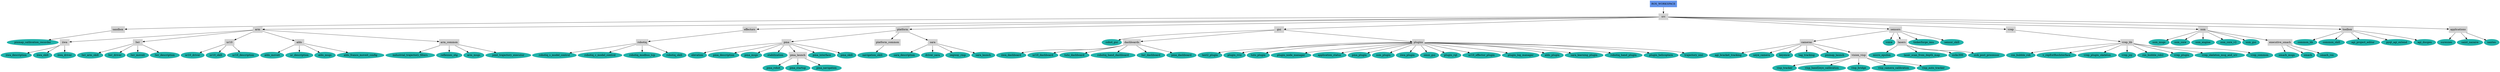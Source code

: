 digraph AgiWorksapce {
nodesep=0.1;
node [ shape=plaintext];
ROS_WORKSPACE [ shape=box style=filled color="#6495ED"];
src [ shape=box style=filled color="#D3D3D3"];
sandbox [ shape=box style=filled color="#D3D3D3"];
sandbox [ shape=box style=filled color="#D3D3D3"];
pixmap_calibration_recorder [ shape=ellipse style=filled color="#20B2AA"];
src [ shape=box style=filled color="#D3D3D3"];
arm [ shape=box style=filled color="#D3D3D3"];
arm [ shape=box style=filled color="#D3D3D3"];
iiwa [ shape=box style=filled color="#D3D3D3"];
iiwa [ shape=box style=filled color="#D3D3D3"];
iiwa_description [ shape=ellipse style=filled color="#20B2AA"];
iiwa [ shape=box style=filled color="#D3D3D3"];
iiwa_skill [ shape=ellipse style=filled color="#20B2AA"];
iiwa [ shape=box style=filled color="#D3D3D3"];
iiwa_driver [ shape=ellipse style=filled color="#20B2AA"];
arm [ shape=box style=filled color="#D3D3D3"];
lwr [ shape=box style=filled color="#D3D3D3"];
lwr [ shape=box style=filled color="#D3D3D3"];
lwr_arm_skill [ shape=ellipse style=filled color="#20B2AA"];
lwr [ shape=box style=filled color="#D3D3D3"];
lwr_driver [ shape=ellipse style=filled color="#20B2AA"];
lwr [ shape=box style=filled color="#D3D3D3"];
lwr_moveit [ shape=ellipse style=filled color="#20B2AA"];
lwr [ shape=box style=filled color="#D3D3D3"];
lwr_description [ shape=ellipse style=filled color="#20B2AA"];
arm [ shape=box style=filled color="#D3D3D3"];
ur10 [ shape=box style=filled color="#D3D3D3"];
ur10 [ shape=box style=filled color="#D3D3D3"];
ur10_driver [ shape=ellipse style=filled color="#20B2AA"];
ur10 [ shape=box style=filled color="#D3D3D3"];
ur10_skill [ shape=ellipse style=filled color="#20B2AA"];
ur10 [ shape=box style=filled color="#D3D3D3"];
ur10_description [ shape=ellipse style=filled color="#20B2AA"];
arm [ shape=box style=filled color="#D3D3D3"];
aldo [ shape=box style=filled color="#D3D3D3"];
aldo [ shape=box style=filled color="#D3D3D3"];
aldo_moveit [ shape=ellipse style=filled color="#20B2AA"];
aldo [ shape=box style=filled color="#D3D3D3"];
ur_description [ shape=ellipse style=filled color="#20B2AA"];
aldo [ shape=box style=filled color="#D3D3D3"];
aldo_msgs [ shape=ellipse style=filled color="#20B2AA"];
aldo [ shape=box style=filled color="#D3D3D3"];
aldo_franco_moveit_config [ shape=ellipse style=filled color="#20B2AA"];
arm [ shape=box style=filled color="#D3D3D3"];
arm_common [ shape=box style=filled color="#D3D3D3"];
arm_common [ shape=box style=filled color="#D3D3D3"];
industrial_trajectory_filters [ shape=ellipse style=filled color="#20B2AA"];
arm_common [ shape=box style=filled color="#D3D3D3"];
reflexxes_otg [ shape=ellipse style=filled color="#20B2AA"];
arm_common [ shape=box style=filled color="#D3D3D3"];
arm_msgs [ shape=ellipse style=filled color="#20B2AA"];
arm_common [ shape=box style=filled color="#D3D3D3"];
joint_trajectory_executor [ shape=ellipse style=filled color="#20B2AA"];
src [ shape=box style=filled color="#D3D3D3"];
effectors [ shape=box style=filled color="#D3D3D3"];
effectors [ shape=box style=filled color="#D3D3D3"];
robotiq [ shape=box style=filled color="#D3D3D3"];
robotiq [ shape=box style=filled color="#D3D3D3"];
robotiq_s_model_control [ shape=ellipse style=filled color="#20B2AA"];
robotiq [ shape=box style=filled color="#D3D3D3"];
robotiq_c_model_control [ shape=ellipse style=filled color="#20B2AA"];
robotiq [ shape=box style=filled color="#D3D3D3"];
robotiq_modbus_tcp [ shape=ellipse style=filled color="#20B2AA"];
robotiq [ shape=box style=filled color="#D3D3D3"];
robotiq_skill [ shape=ellipse style=filled color="#20B2AA"];
src [ shape=box style=filled color="#D3D3D3"];
platform [ shape=box style=filled color="#D3D3D3"];
platform [ shape=box style=filled color="#D3D3D3"];
pma [ shape=box style=filled color="#D3D3D3"];
pma [ shape=box style=filled color="#D3D3D3"];
elevation [ shape=ellipse style=filled color="#20B2AA"];
pma [ shape=box style=filled color="#D3D3D3"];
pma_description [ shape=ellipse style=filled color="#20B2AA"];
pma [ shape=box style=filled color="#D3D3D3"];
pma_msgs [ shape=ellipse style=filled color="#20B2AA"];
pma [ shape=box style=filled color="#D3D3D3"];
stabilization [ shape=ellipse style=filled color="#20B2AA"];
pma [ shape=box style=filled color="#D3D3D3"];
pma_launch [ shape=box style=filled color="#D3D3D3"];
pma_launch [ shape=box style=filled color="#D3D3D3"];
pma_robot [ shape=ellipse style=filled color="#20B2AA"];
pma_launch [ shape=box style=filled color="#D3D3D3"];
pma_startup [ shape=ellipse style=filled color="#20B2AA"];
pma_launch [ shape=box style=filled color="#D3D3D3"];
pma_navigation [ shape=ellipse style=filled color="#20B2AA"];
pma [ shape=box style=filled color="#D3D3D3"];
pma_interface [ shape=ellipse style=filled color="#20B2AA"];
pma [ shape=box style=filled color="#D3D3D3"];
pma_skill [ shape=ellipse style=filled color="#20B2AA"];
platform [ shape=box style=filled color="#D3D3D3"];
platform_common [ shape=box style=filled color="#D3D3D3"];
platform_common [ shape=box style=filled color="#D3D3D3"];
navigation_skill [ shape=ellipse style=filled color="#20B2AA"];
platform [ shape=box style=filled color="#D3D3D3"];
sara [ shape=box style=filled color="#D3D3D3"];
sara [ shape=box style=filled color="#D3D3D3"];
sara_description [ shape=ellipse style=filled color="#20B2AA"];
sara [ shape=box style=filled color="#D3D3D3"];
driver_sara [ shape=ellipse style=filled color="#20B2AA"];
sara [ shape=box style=filled color="#D3D3D3"];
segway_rmp [ shape=ellipse style=filled color="#20B2AA"];
sara [ shape=box style=filled color="#D3D3D3"];
sara_launch [ shape=ellipse style=filled color="#20B2AA"];
src [ shape=box style=filled color="#D3D3D3"];
gui [ shape=box style=filled color="#D3D3D3"];
gui [ shape=box style=filled color="#D3D3D3"];
cobot_gui [ shape=ellipse style=filled color="#20B2AA"];
gui [ shape=box style=filled color="#D3D3D3"];
dashboards [ shape=box style=filled color="#D3D3D3"];
dashboards [ shape=box style=filled color="#D3D3D3"];
iiwa_dashboard [ shape=ellipse style=filled color="#20B2AA"];
dashboards [ shape=box style=filled color="#D3D3D3"];
ur10_dashboard [ shape=ellipse style=filled color="#20B2AA"];
dashboards [ shape=box style=filled color="#D3D3D3"];
tuto_dashboard [ shape=ellipse style=filled color="#20B2AA"];
dashboards [ shape=box style=filled color="#D3D3D3"];
robotiq_hand_dashboard [ shape=ellipse style=filled color="#20B2AA"];
dashboards [ shape=box style=filled color="#D3D3D3"];
lwr_dashboard [ shape=ellipse style=filled color="#20B2AA"];
dashboards [ shape=box style=filled color="#D3D3D3"];
pma_dashboard [ shape=ellipse style=filled color="#20B2AA"];
gui [ shape=box style=filled color="#D3D3D3"];
plugins [ shape=box style=filled color="#D3D3D3"];
plugins [ shape=box style=filled color="#D3D3D3"];
test2_plugin [ shape=ellipse style=filled color="#20B2AA"];
plugins [ shape=box style=filled color="#D3D3D3"];
plugin_rviz [ shape=ellipse style=filled color="#20B2AA"];
plugins [ shape=box style=filled color="#D3D3D3"];
tuto_plugin [ shape=ellipse style=filled color="#20B2AA"];
plugins [ shape=box style=filled color="#D3D3D3"];
plugin_node_manager [ shape=ellipse style=filled color="#20B2AA"];
plugins [ shape=box style=filled color="#D3D3D3"];
application_status [ shape=ellipse style=filled color="#20B2AA"];
plugins [ shape=box style=filled color="#D3D3D3"];
pma_plugin [ shape=ellipse style=filled color="#20B2AA"];
plugins [ shape=box style=filled color="#D3D3D3"];
ssm_plugin [ shape=ellipse style=filled color="#20B2AA"];
plugins [ shape=box style=filled color="#D3D3D3"];
iiwa_plugin [ shape=ellipse style=filled color="#20B2AA"];
plugins [ shape=box style=filled color="#D3D3D3"];
omni_gui [ shape=ellipse style=filled color="#20B2AA"];
plugins [ shape=box style=filled color="#D3D3D3"];
plugin_rqt [ shape=ellipse style=filled color="#20B2AA"];
plugins [ shape=box style=filled color="#D3D3D3"];
ur10_effector_plugin [ shape=ellipse style=filled color="#20B2AA"];
plugins [ shape=box style=filled color="#D3D3D3"];
plugin_log_manager [ shape=ellipse style=filled color="#20B2AA"];
plugins [ shape=box style=filled color="#D3D3D3"];
aldo_plugin [ shape=ellipse style=filled color="#20B2AA"];
plugins [ shape=box style=filled color="#D3D3D3"];
sara_learning_plugin [ shape=ellipse style=filled color="#20B2AA"];
plugins [ shape=box style=filled color="#D3D3D3"];
robotiq_hand_plugin [ shape=ellipse style=filled color="#20B2AA"];
plugins [ shape=box style=filled color="#D3D3D3"];
plugin_helicoptere [ shape=ellipse style=filled color="#20B2AA"];
plugins [ shape=box style=filled color="#D3D3D3"];
trajectory_xml [ shape=ellipse style=filled color="#20B2AA"];
src [ shape=box style=filled color="#D3D3D3"];
sensors [ shape=box style=filled color="#D3D3D3"];
sensors [ shape=box style=filled color="#D3D3D3"];
cameras [ shape=box style=filled color="#D3D3D3"];
cameras [ shape=box style=filled color="#D3D3D3"];
agi_bracket_tracking [ shape=ellipse style=filled color="#20B2AA"];
cameras [ shape=box style=filled color="#D3D3D3"];
ueye_camera [ shape=ellipse style=filled color="#20B2AA"];
cameras [ shape=box style=filled color="#D3D3D3"];
keyence [ shape=ellipse style=filled color="#20B2AA"];
cameras [ shape=box style=filled color="#D3D3D3"];
tag_tracking [ shape=ellipse style=filled color="#20B2AA"];
cameras [ shape=box style=filled color="#D3D3D3"];
pixmap_launch [ shape=ellipse style=filled color="#20B2AA"];
cameras [ shape=box style=filled color="#D3D3D3"];
vision_visp [ shape=box style=filled color="#D3D3D3"];
vision_visp [ shape=box style=filled color="#D3D3D3"];
visp_tracker [ shape=ellipse style=filled color="#20B2AA"];
vision_visp [ shape=box style=filled color="#D3D3D3"];
visp_hand2eye_calibration [ shape=ellipse style=filled color="#20B2AA"];
vision_visp [ shape=box style=filled color="#D3D3D3"];
visp_bridge [ shape=ellipse style=filled color="#20B2AA"];
vision_visp [ shape=box style=filled color="#D3D3D3"];
visp_camera_calibration [ shape=ellipse style=filled color="#20B2AA"];
vision_visp [ shape=box style=filled color="#D3D3D3"];
visp_auto_tracker [ shape=ellipse style=filled color="#20B2AA"];
sensors [ shape=box style=filled color="#D3D3D3"];
voice [ shape=ellipse style=filled color="#20B2AA"];
sensors [ shape=box style=filled color="#D3D3D3"];
lasers [ shape=box style=filled color="#D3D3D3"];
lasers [ shape=box style=filled color="#D3D3D3"];
micro_epsilon [ shape=ellipse style=filled color="#20B2AA"];
lasers [ shape=box style=filled color="#D3D3D3"];
laser_scan_from_depth_map [ shape=ellipse style=filled color="#20B2AA"];
lasers [ shape=box style=filled color="#D3D3D3"];
sicks300 [ shape=ellipse style=filled color="#20B2AA"];
lasers [ shape=box style=filled color="#D3D3D3"];
sick_post_processor [ shape=ellipse style=filled color="#20B2AA"];
sensors [ shape=box style=filled color="#D3D3D3"];
tinkerforge_imu [ shape=ellipse style=filled color="#20B2AA"];
sensors [ shape=box style=filled color="#D3D3D3"];
sensor_skill [ shape=ellipse style=filled color="#20B2AA"];
src [ shape=box style=filled color="#D3D3D3"];
vrep [ shape=box style=filled color="#D3D3D3"];
vrep [ shape=box style=filled color="#D3D3D3"];
vrep_lib [ shape=box style=filled color="#D3D3D3"];
vrep_lib [ shape=box style=filled color="#D3D3D3"];
ros_bubble_rob [ shape=ellipse style=filled color="#20B2AA"];
vrep_lib [ shape=box style=filled color="#D3D3D3"];
v_repExtRosInterface [ shape=ellipse style=filled color="#20B2AA"];
vrep_lib [ shape=box style=filled color="#D3D3D3"];
vrep_plugin_skeleton [ shape=ellipse style=filled color="#20B2AA"];
vrep_lib [ shape=box style=filled color="#D3D3D3"];
vrep_joy [ shape=ellipse style=filled color="#20B2AA"];
vrep_lib [ shape=box style=filled color="#D3D3D3"];
ros_bubble_rob2 [ shape=ellipse style=filled color="#20B2AA"];
vrep_lib [ shape=box style=filled color="#D3D3D3"];
vrep_plugin [ shape=ellipse style=filled color="#20B2AA"];
vrep_lib [ shape=box style=filled color="#D3D3D3"];
vrep_skeleton_msg_and_srv [ shape=ellipse style=filled color="#20B2AA"];
vrep_lib [ shape=box style=filled color="#D3D3D3"];
vrep_common [ shape=ellipse style=filled color="#20B2AA"];
src [ shape=box style=filled color="#D3D3D3"];
ssm [ shape=box style=filled color="#D3D3D3"];
ssm [ shape=box style=filled color="#D3D3D3"];
ssm_msgs [ shape=ellipse style=filled color="#20B2AA"];
ssm [ shape=box style=filled color="#D3D3D3"];
ssm_core [ shape=ellipse style=filled color="#20B2AA"];
ssm [ shape=box style=filled color="#D3D3D3"];
ssm_engine [ shape=ellipse style=filled color="#20B2AA"];
ssm [ shape=box style=filled color="#D3D3D3"];
ssm_core_v2 [ shape=ellipse style=filled color="#20B2AA"];
ssm [ shape=box style=filled color="#D3D3D3"];
ssm_gui [ shape=ellipse style=filled color="#20B2AA"];
ssm [ shape=box style=filled color="#D3D3D3"];
executive_smach [ shape=box style=filled color="#D3D3D3"];
executive_smach [ shape=box style=filled color="#D3D3D3"];
smach_msgs [ shape=ellipse style=filled color="#20B2AA"];
executive_smach [ shape=box style=filled color="#D3D3D3"];
smach [ shape=ellipse style=filled color="#20B2AA"];
executive_smach [ shape=box style=filled color="#D3D3D3"];
smach_ros [ shape=ellipse style=filled color="#20B2AA"];
src [ shape=box style=filled color="#D3D3D3"];
toolbox [ shape=box style=filled color="#D3D3D3"];
toolbox [ shape=box style=filled color="#D3D3D3"];
common_lib [ shape=ellipse style=filled color="#20B2AA"];
toolbox [ shape=box style=filled color="#D3D3D3"];
common_skill [ shape=ellipse style=filled color="#20B2AA"];
toolbox [ shape=box style=filled color="#D3D3D3"];
agi_project_editor [ shape=ellipse style=filled color="#20B2AA"];
toolbox [ shape=box style=filled color="#D3D3D3"];
pyqt_agi_extend [ shape=ellipse style=filled color="#20B2AA"];
toolbox [ shape=box style=filled color="#D3D3D3"];
agi_docgen [ shape=ellipse style=filled color="#20B2AA"];
src [ shape=box style=filled color="#D3D3D3"];
applications [ shape=box style=filled color="#D3D3D3"];
applications [ shape=box style=filled color="#D3D3D3"];
suresnes [ shape=ellipse style=filled color="#20B2AA"];
applications [ shape=box style=filled color="#D3D3D3"];
saint_nazaire [ shape=ellipse style=filled color="#20B2AA"];
applications [ shape=box style=filled color="#D3D3D3"];
nantes [ shape=ellipse style=filled color="#20B2AA"];
src -> sandbox;
sandbox -> pixmap_calibration_recorder;
src -> arm;
arm -> iiwa;
iiwa -> iiwa_description;
iiwa -> iiwa_skill;
iiwa -> iiwa_driver;
arm -> lwr;
lwr -> lwr_arm_skill;
lwr -> lwr_driver;
lwr -> lwr_moveit;
lwr -> lwr_description;
arm -> ur10;
ur10 -> ur10_driver;
ur10 -> ur10_skill;
ur10 -> ur10_description;
arm -> aldo;
aldo -> aldo_moveit;
aldo -> ur_description;
aldo -> aldo_msgs;
aldo -> aldo_franco_moveit_config;
arm -> arm_common;
arm_common -> industrial_trajectory_filters;
arm_common -> reflexxes_otg;
arm_common -> arm_msgs;
arm_common -> joint_trajectory_executor;
src -> effectors;
effectors -> robotiq;
robotiq -> robotiq_s_model_control;
robotiq -> robotiq_c_model_control;
robotiq -> robotiq_modbus_tcp;
robotiq -> robotiq_skill;
src -> platform;
platform -> pma;
pma -> elevation;
pma -> pma_description;
pma -> pma_msgs;
pma -> stabilization;
pma -> pma_launch;
pma_launch -> pma_robot;
pma_launch -> pma_startup;
pma_launch -> pma_navigation;
pma -> pma_interface;
pma -> pma_skill;
platform -> platform_common;
platform_common -> navigation_skill;
platform -> sara;
sara -> sara_description;
sara -> driver_sara;
sara -> segway_rmp;
sara -> sara_launch;
src -> gui;
gui -> cobot_gui;
gui -> dashboards;
dashboards -> iiwa_dashboard;
dashboards -> ur10_dashboard;
dashboards -> tuto_dashboard;
dashboards -> robotiq_hand_dashboard;
dashboards -> lwr_dashboard;
dashboards -> pma_dashboard;
gui -> plugins;
plugins -> test2_plugin;
plugins -> plugin_rviz;
plugins -> tuto_plugin;
plugins -> plugin_node_manager;
plugins -> application_status;
plugins -> pma_plugin;
plugins -> ssm_plugin;
plugins -> iiwa_plugin;
plugins -> omni_gui;
plugins -> plugin_rqt;
plugins -> ur10_effector_plugin;
plugins -> plugin_log_manager;
plugins -> aldo_plugin;
plugins -> sara_learning_plugin;
plugins -> robotiq_hand_plugin;
plugins -> plugin_helicoptere;
plugins -> trajectory_xml;
src -> sensors;
sensors -> cameras;
cameras -> agi_bracket_tracking;
cameras -> ueye_camera;
cameras -> keyence;
cameras -> tag_tracking;
cameras -> pixmap_launch;
cameras -> vision_visp;
vision_visp -> visp_tracker;
vision_visp -> visp_hand2eye_calibration;
vision_visp -> visp_bridge;
vision_visp -> visp_camera_calibration;
vision_visp -> visp_auto_tracker;
sensors -> voice;
sensors -> lasers;
lasers -> micro_epsilon;
lasers -> laser_scan_from_depth_map;
lasers -> sicks300;
lasers -> sick_post_processor;
sensors -> tinkerforge_imu;
sensors -> sensor_skill;
src -> vrep;
vrep -> vrep_lib;
vrep_lib -> ros_bubble_rob;
vrep_lib -> v_repExtRosInterface;
vrep_lib -> vrep_plugin_skeleton;
vrep_lib -> vrep_joy;
vrep_lib -> ros_bubble_rob2;
vrep_lib -> vrep_plugin;
vrep_lib -> vrep_skeleton_msg_and_srv;
vrep_lib -> vrep_common;
src -> ssm;
ssm -> ssm_msgs;
ssm -> ssm_core;
ssm -> ssm_engine;
ssm -> ssm_core_v2;
ssm -> ssm_gui;
ssm -> executive_smach;
executive_smach -> smach_msgs;
executive_smach -> smach;
executive_smach -> smach_ros;
src -> toolbox;
toolbox -> common_lib;
toolbox -> common_skill;
toolbox -> agi_project_editor;
toolbox -> pyqt_agi_extend;
toolbox -> agi_docgen;
src -> applications;
applications -> suresnes;
applications -> saint_nazaire;
applications -> nantes;
ROS_WORKSPACE -> src;
}
